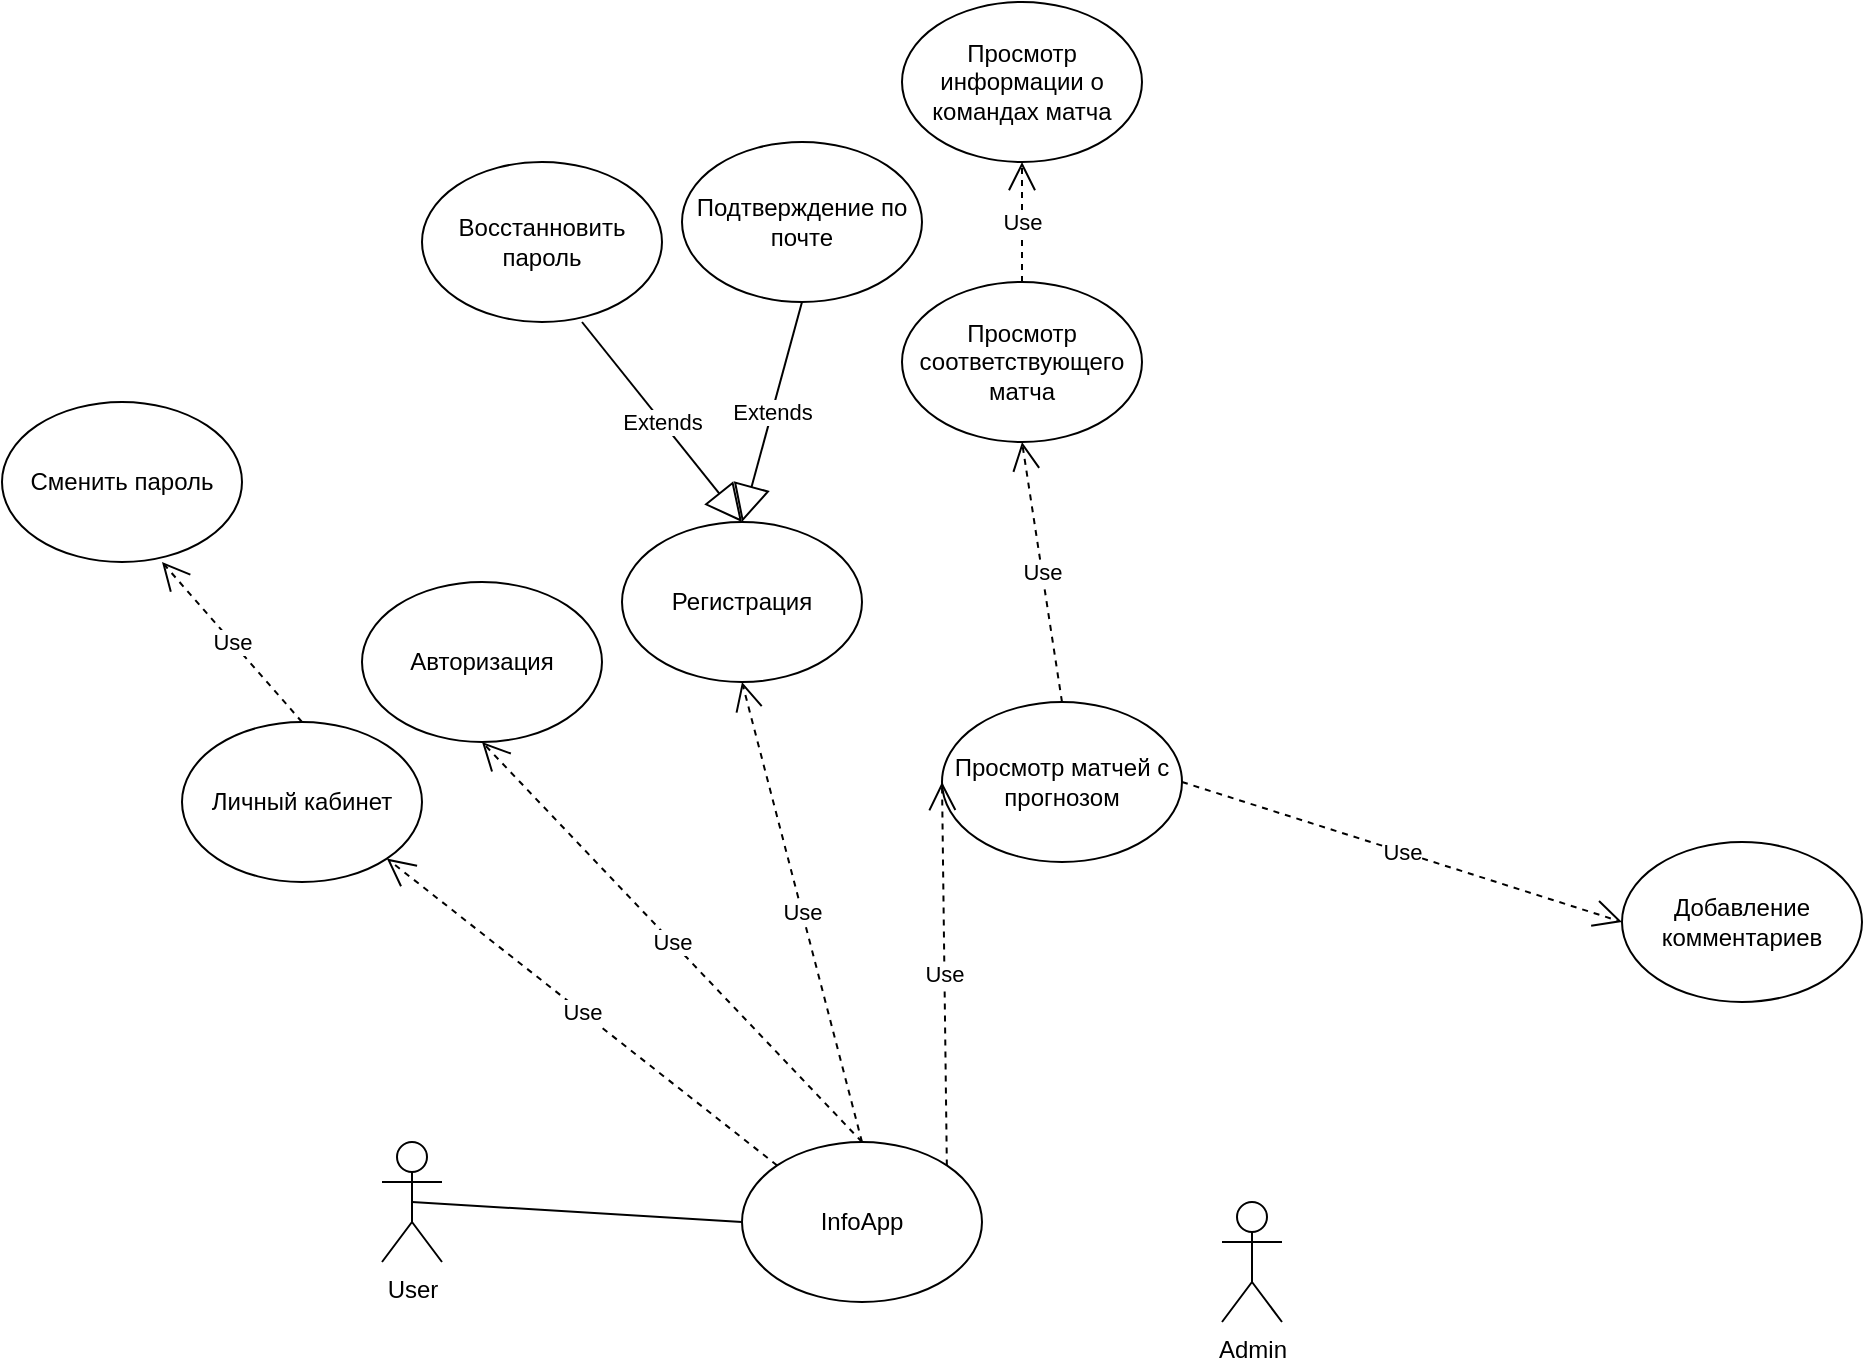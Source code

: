 <mxfile version="14.4.6" type="github">
  <diagram id="AmMkg5M9YSYuQsAp2ahu" name="Page-1">
    <mxGraphModel dx="1967" dy="1841" grid="1" gridSize="10" guides="1" tooltips="1" connect="1" arrows="1" fold="1" page="1" pageScale="1" pageWidth="827" pageHeight="1169" math="0" shadow="0">
      <root>
        <mxCell id="0" />
        <mxCell id="1" parent="0" />
        <mxCell id="p4dsRJ2isNpYm6C_EEN1-1" value="User&lt;br&gt;" style="shape=umlActor;verticalLabelPosition=bottom;verticalAlign=top;html=1;outlineConnect=0;" vertex="1" parent="1">
          <mxGeometry x="100" y="300" width="30" height="60" as="geometry" />
        </mxCell>
        <mxCell id="p4dsRJ2isNpYm6C_EEN1-2" value="InfoApp" style="ellipse;whiteSpace=wrap;html=1;" vertex="1" parent="1">
          <mxGeometry x="280" y="300" width="120" height="80" as="geometry" />
        </mxCell>
        <mxCell id="p4dsRJ2isNpYm6C_EEN1-3" value="" style="endArrow=none;html=1;entryX=0;entryY=0.5;entryDx=0;entryDy=0;exitX=0.5;exitY=0.5;exitDx=0;exitDy=0;exitPerimeter=0;" edge="1" parent="1" source="p4dsRJ2isNpYm6C_EEN1-1" target="p4dsRJ2isNpYm6C_EEN1-2">
          <mxGeometry width="50" height="50" relative="1" as="geometry">
            <mxPoint x="180" y="390" as="sourcePoint" />
            <mxPoint x="230" y="340" as="targetPoint" />
          </mxGeometry>
        </mxCell>
        <mxCell id="p4dsRJ2isNpYm6C_EEN1-4" value="Use" style="endArrow=open;endSize=12;dashed=1;html=1;exitX=0.5;exitY=0;exitDx=0;exitDy=0;entryX=0.5;entryY=1;entryDx=0;entryDy=0;" edge="1" parent="1" source="p4dsRJ2isNpYm6C_EEN1-2" target="p4dsRJ2isNpYm6C_EEN1-5">
          <mxGeometry width="160" relative="1" as="geometry">
            <mxPoint x="330" y="250" as="sourcePoint" />
            <mxPoint x="240" y="210" as="targetPoint" />
          </mxGeometry>
        </mxCell>
        <mxCell id="p4dsRJ2isNpYm6C_EEN1-5" value="Авторизация&lt;br&gt;" style="ellipse;whiteSpace=wrap;html=1;" vertex="1" parent="1">
          <mxGeometry x="90" y="20" width="120" height="80" as="geometry" />
        </mxCell>
        <mxCell id="p4dsRJ2isNpYm6C_EEN1-6" value="Регистрация" style="ellipse;whiteSpace=wrap;html=1;" vertex="1" parent="1">
          <mxGeometry x="220" y="-10" width="120" height="80" as="geometry" />
        </mxCell>
        <mxCell id="p4dsRJ2isNpYm6C_EEN1-7" value="Use" style="endArrow=open;endSize=12;dashed=1;html=1;exitX=0.5;exitY=0;exitDx=0;exitDy=0;entryX=0.5;entryY=1;entryDx=0;entryDy=0;" edge="1" parent="1" source="p4dsRJ2isNpYm6C_EEN1-2" target="p4dsRJ2isNpYm6C_EEN1-6">
          <mxGeometry width="160" relative="1" as="geometry">
            <mxPoint x="400" y="280" as="sourcePoint" />
            <mxPoint x="560" y="280" as="targetPoint" />
          </mxGeometry>
        </mxCell>
        <mxCell id="p4dsRJ2isNpYm6C_EEN1-19" value="Просмотр соответствующего матча" style="ellipse;whiteSpace=wrap;html=1;" vertex="1" parent="1">
          <mxGeometry x="360" y="-130" width="120" height="80" as="geometry" />
        </mxCell>
        <mxCell id="p4dsRJ2isNpYm6C_EEN1-20" value="Подтверждение по почте" style="ellipse;whiteSpace=wrap;html=1;" vertex="1" parent="1">
          <mxGeometry x="250" y="-200" width="120" height="80" as="geometry" />
        </mxCell>
        <mxCell id="p4dsRJ2isNpYm6C_EEN1-21" value="Extends" style="endArrow=block;endSize=16;endFill=0;html=1;entryX=0.5;entryY=0;entryDx=0;entryDy=0;exitX=0.5;exitY=1;exitDx=0;exitDy=0;" edge="1" parent="1" source="p4dsRJ2isNpYm6C_EEN1-20" target="p4dsRJ2isNpYm6C_EEN1-6">
          <mxGeometry width="160" relative="1" as="geometry">
            <mxPoint x="142" y="-92" as="sourcePoint" />
            <mxPoint x="580" y="-10" as="targetPoint" />
          </mxGeometry>
        </mxCell>
        <mxCell id="p4dsRJ2isNpYm6C_EEN1-22" value="Admin" style="shape=umlActor;verticalLabelPosition=bottom;verticalAlign=top;html=1;" vertex="1" parent="1">
          <mxGeometry x="520" y="330" width="30" height="60" as="geometry" />
        </mxCell>
        <mxCell id="p4dsRJ2isNpYm6C_EEN1-23" value="Просмотр матчей с прогнозом" style="ellipse;whiteSpace=wrap;html=1;" vertex="1" parent="1">
          <mxGeometry x="380" y="80" width="120" height="80" as="geometry" />
        </mxCell>
        <mxCell id="p4dsRJ2isNpYm6C_EEN1-24" value="Use" style="endArrow=open;endSize=12;dashed=1;html=1;exitX=1;exitY=0;exitDx=0;exitDy=0;entryX=0;entryY=0.5;entryDx=0;entryDy=0;" edge="1" parent="1" source="p4dsRJ2isNpYm6C_EEN1-2" target="p4dsRJ2isNpYm6C_EEN1-23">
          <mxGeometry width="160" relative="1" as="geometry">
            <mxPoint x="350" y="310" as="sourcePoint" />
            <mxPoint x="417.574" y="188.284" as="targetPoint" />
          </mxGeometry>
        </mxCell>
        <mxCell id="p4dsRJ2isNpYm6C_EEN1-25" value="Use" style="endArrow=open;endSize=12;dashed=1;html=1;exitX=0.5;exitY=0;exitDx=0;exitDy=0;entryX=0.5;entryY=1;entryDx=0;entryDy=0;" edge="1" parent="1" source="p4dsRJ2isNpYm6C_EEN1-23" target="p4dsRJ2isNpYm6C_EEN1-19">
          <mxGeometry width="160" relative="1" as="geometry">
            <mxPoint x="392.426" y="321.716" as="sourcePoint" />
            <mxPoint x="540" y="200" as="targetPoint" />
          </mxGeometry>
        </mxCell>
        <mxCell id="p4dsRJ2isNpYm6C_EEN1-26" value="Use" style="endArrow=open;endSize=12;dashed=1;html=1;exitX=1;exitY=0.5;exitDx=0;exitDy=0;" edge="1" parent="1" source="p4dsRJ2isNpYm6C_EEN1-23">
          <mxGeometry width="160" relative="1" as="geometry">
            <mxPoint x="642.426" y="171.716" as="sourcePoint" />
            <mxPoint x="720" y="190" as="targetPoint" />
          </mxGeometry>
        </mxCell>
        <mxCell id="p4dsRJ2isNpYm6C_EEN1-27" value="Добавление комментариев" style="ellipse;whiteSpace=wrap;html=1;" vertex="1" parent="1">
          <mxGeometry x="720" y="150" width="120" height="80" as="geometry" />
        </mxCell>
        <mxCell id="p4dsRJ2isNpYm6C_EEN1-28" value="Просмотр информации о командах матча" style="ellipse;whiteSpace=wrap;html=1;" vertex="1" parent="1">
          <mxGeometry x="360" y="-270" width="120" height="80" as="geometry" />
        </mxCell>
        <mxCell id="p4dsRJ2isNpYm6C_EEN1-29" value="Use" style="endArrow=open;endSize=12;dashed=1;html=1;exitX=0.5;exitY=0;exitDx=0;exitDy=0;entryX=0.5;entryY=1;entryDx=0;entryDy=0;" edge="1" parent="1" source="p4dsRJ2isNpYm6C_EEN1-19" target="p4dsRJ2isNpYm6C_EEN1-28">
          <mxGeometry width="160" relative="1" as="geometry">
            <mxPoint x="450" y="90" as="sourcePoint" />
            <mxPoint x="430" y="-40" as="targetPoint" />
          </mxGeometry>
        </mxCell>
        <mxCell id="p4dsRJ2isNpYm6C_EEN1-30" value="Личный кабинет" style="ellipse;whiteSpace=wrap;html=1;" vertex="1" parent="1">
          <mxGeometry y="90" width="120" height="80" as="geometry" />
        </mxCell>
        <mxCell id="p4dsRJ2isNpYm6C_EEN1-31" value="Use" style="endArrow=open;endSize=12;dashed=1;html=1;exitX=0;exitY=0;exitDx=0;exitDy=0;entryX=1;entryY=1;entryDx=0;entryDy=0;" edge="1" parent="1" source="p4dsRJ2isNpYm6C_EEN1-2" target="p4dsRJ2isNpYm6C_EEN1-30">
          <mxGeometry width="160" relative="1" as="geometry">
            <mxPoint x="350" y="310" as="sourcePoint" />
            <mxPoint x="160" y="110" as="targetPoint" />
          </mxGeometry>
        </mxCell>
        <mxCell id="p4dsRJ2isNpYm6C_EEN1-32" value="Use" style="endArrow=open;endSize=12;dashed=1;html=1;exitX=0.5;exitY=0;exitDx=0;exitDy=0;" edge="1" parent="1" source="p4dsRJ2isNpYm6C_EEN1-30">
          <mxGeometry width="160" relative="1" as="geometry">
            <mxPoint x="307.574" y="321.716" as="sourcePoint" />
            <mxPoint x="-10" y="10" as="targetPoint" />
          </mxGeometry>
        </mxCell>
        <mxCell id="p4dsRJ2isNpYm6C_EEN1-33" value="Сменить пароль" style="ellipse;whiteSpace=wrap;html=1;" vertex="1" parent="1">
          <mxGeometry x="-90" y="-70" width="120" height="80" as="geometry" />
        </mxCell>
        <mxCell id="p4dsRJ2isNpYm6C_EEN1-34" value="Extends" style="endArrow=block;endSize=16;endFill=0;html=1;entryX=0.5;entryY=0;entryDx=0;entryDy=0;" edge="1" parent="1" target="p4dsRJ2isNpYm6C_EEN1-6">
          <mxGeometry width="160" relative="1" as="geometry">
            <mxPoint x="200" y="-110" as="sourcePoint" />
            <mxPoint x="290" as="targetPoint" />
          </mxGeometry>
        </mxCell>
        <mxCell id="p4dsRJ2isNpYm6C_EEN1-35" value="Восстанновить пароль" style="ellipse;whiteSpace=wrap;html=1;" vertex="1" parent="1">
          <mxGeometry x="120" y="-190" width="120" height="80" as="geometry" />
        </mxCell>
      </root>
    </mxGraphModel>
  </diagram>
</mxfile>
